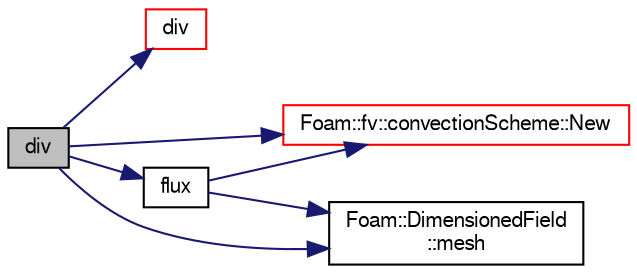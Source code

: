 digraph "div"
{
  bgcolor="transparent";
  edge [fontname="FreeSans",fontsize="10",labelfontname="FreeSans",labelfontsize="10"];
  node [fontname="FreeSans",fontsize="10",shape=record];
  rankdir="LR";
  Node11166 [label="div",height=0.2,width=0.4,color="black", fillcolor="grey75", style="filled", fontcolor="black"];
  Node11166 -> Node11167 [color="midnightblue",fontsize="10",style="solid",fontname="FreeSans"];
  Node11167 [label="div",height=0.2,width=0.4,color="red",URL="$a21134.html#a585533948ad80abfe589d920c641f251"];
  Node11166 -> Node11469 [color="midnightblue",fontsize="10",style="solid",fontname="FreeSans"];
  Node11469 [label="flux",height=0.2,width=0.4,color="black",URL="$a21134.html#ae13d777d84cef9a101ae5a61d5ce29af"];
  Node11469 -> Node11470 [color="midnightblue",fontsize="10",style="solid",fontname="FreeSans"];
  Node11470 [label="Foam::fv::convectionScheme::New",height=0.2,width=0.4,color="red",URL="$a22442.html#af588839e72c5544d36b0eb36a09e83aa",tooltip="Return a pointer to a new convectionScheme created on freestore. "];
  Node11469 -> Node11170 [color="midnightblue",fontsize="10",style="solid",fontname="FreeSans"];
  Node11170 [label="Foam::DimensionedField\l::mesh",height=0.2,width=0.4,color="black",URL="$a26390.html#a8f1110830348a1448a14ab5e3cf47e3b",tooltip="Return mesh. "];
  Node11166 -> Node11170 [color="midnightblue",fontsize="10",style="solid",fontname="FreeSans"];
  Node11166 -> Node11470 [color="midnightblue",fontsize="10",style="solid",fontname="FreeSans"];
}
